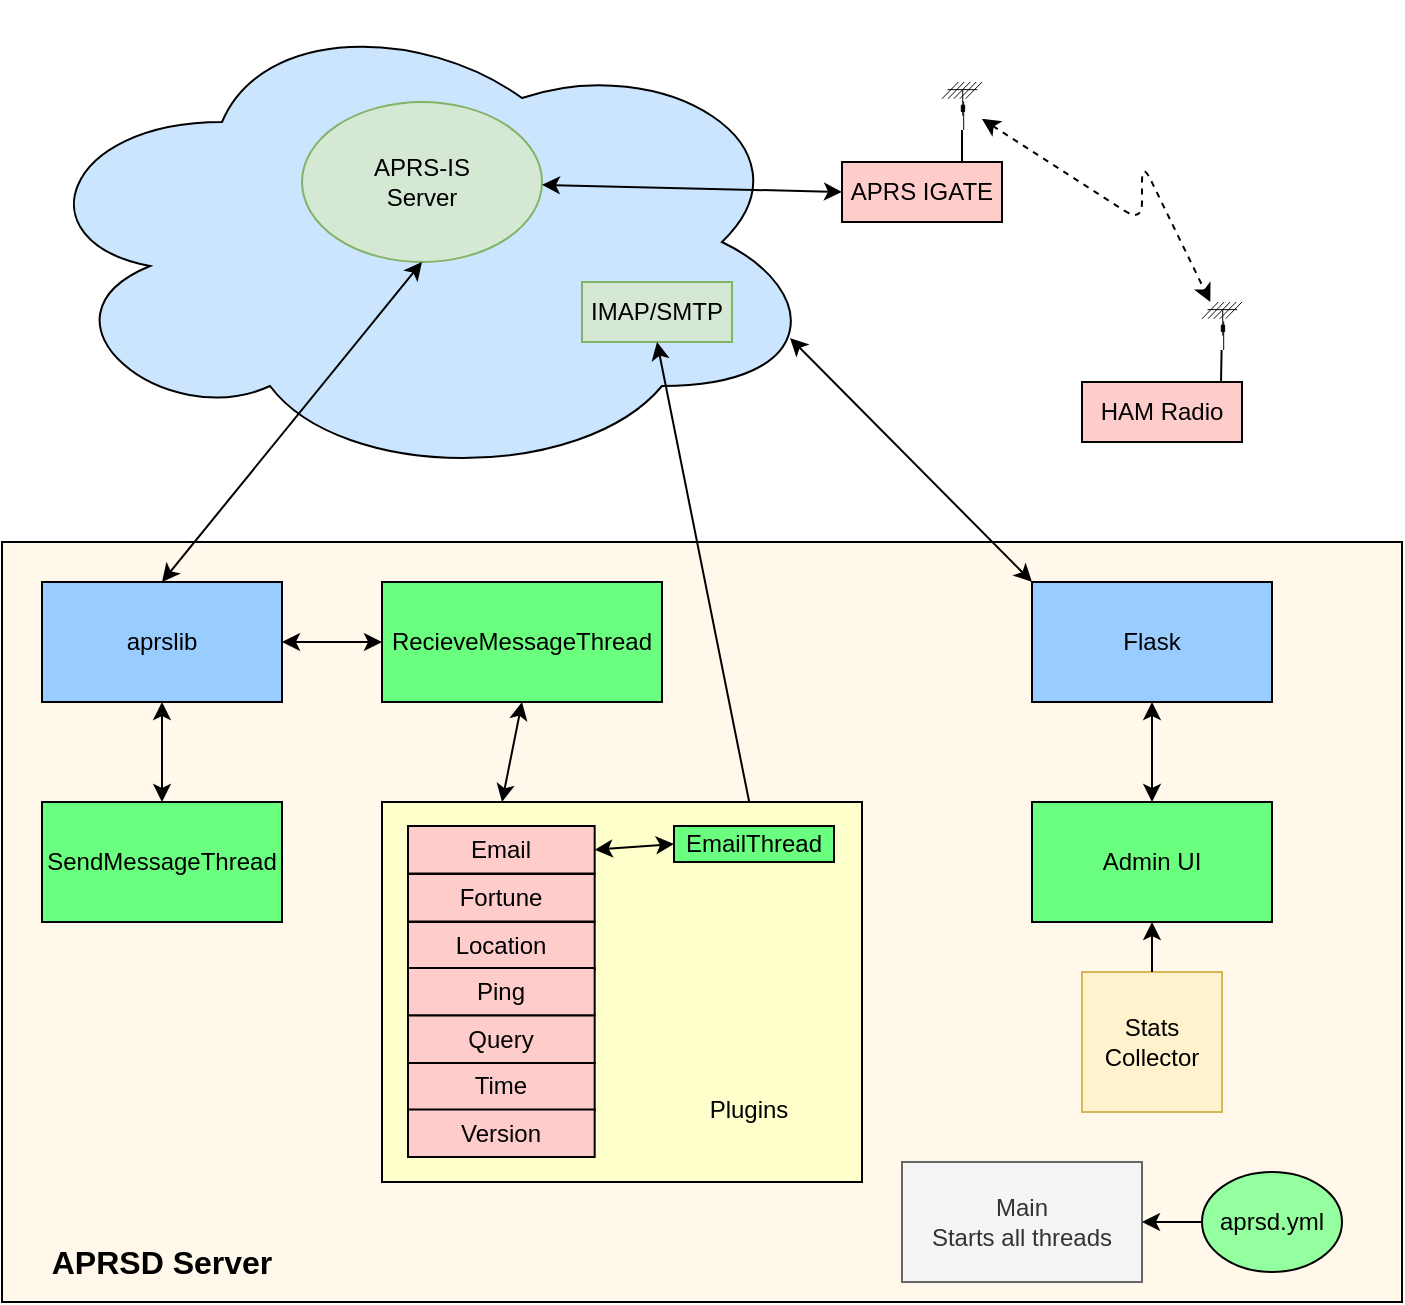 <mxfile version="14.9.6" type="device"><diagram id="WCGkvdbYsMb_VYvvfK7z" name="Page-1"><mxGraphModel dx="983" dy="670" grid="1" gridSize="10" guides="1" tooltips="1" connect="1" arrows="1" fold="1" page="1" pageScale="1" pageWidth="850" pageHeight="1100" math="0" shadow="0"><root><mxCell id="0"/><mxCell id="1" parent="0"/><mxCell id="qKN2ch58R04r-zwja9j0-16" value="" style="ellipse;shape=cloud;whiteSpace=wrap;html=1;fillColor=#CCE5FF;" parent="1" vertex="1"><mxGeometry x="50" y="30" width="400" height="240" as="geometry"/></mxCell><mxCell id="qKN2ch58R04r-zwja9j0-12" value="" style="rounded=0;whiteSpace=wrap;html=1;fillColor=#FFF8EB;" parent="1" vertex="1"><mxGeometry x="40" y="300" width="700" height="380" as="geometry"/></mxCell><mxCell id="qKN2ch58R04r-zwja9j0-1" value="&lt;font style=&quot;font-size: 12px&quot;&gt;Main&lt;br&gt;Starts all threads&lt;br&gt;&lt;/font&gt;" style="rounded=0;whiteSpace=wrap;html=1;fillColor=#f5f5f5;strokeColor=#666666;fontColor=#333333;" parent="1" vertex="1"><mxGeometry x="490" y="610" width="120" height="60" as="geometry"/></mxCell><mxCell id="qKN2ch58R04r-zwja9j0-2" value="SendMessageThread" style="rounded=0;whiteSpace=wrap;html=1;fillColor=#6BFF7F;" parent="1" vertex="1"><mxGeometry x="60" y="430" width="120" height="60" as="geometry"/></mxCell><mxCell id="qKN2ch58R04r-zwja9j0-6" value="RecieveMessageThread" style="rounded=0;whiteSpace=wrap;html=1;fillColor=#6BFF7F;" parent="1" vertex="1"><mxGeometry x="230" y="320" width="140" height="60" as="geometry"/></mxCell><mxCell id="qKN2ch58R04r-zwja9j0-7" value="aprsd.yml" style="ellipse;whiteSpace=wrap;html=1;fillColor=#94FF9F;" parent="1" vertex="1"><mxGeometry x="640" y="615" width="70" height="50" as="geometry"/></mxCell><mxCell id="qKN2ch58R04r-zwja9j0-8" value="" style="endArrow=classic;html=1;entryX=1;entryY=0.5;entryDx=0;entryDy=0;exitX=0;exitY=0.5;exitDx=0;exitDy=0;" parent="1" source="qKN2ch58R04r-zwja9j0-7" target="qKN2ch58R04r-zwja9j0-1" edge="1"><mxGeometry width="50" height="50" relative="1" as="geometry"><mxPoint x="540" y="520" as="sourcePoint"/><mxPoint x="590" y="470" as="targetPoint"/></mxGeometry></mxCell><mxCell id="qKN2ch58R04r-zwja9j0-13" value="&lt;font style=&quot;font-size: 16px&quot;&gt;&lt;b&gt;APRSD Server&lt;/b&gt;&lt;/font&gt;" style="text;html=1;strokeColor=none;fillColor=none;align=center;verticalAlign=middle;whiteSpace=wrap;rounded=0;" parent="1" vertex="1"><mxGeometry x="40" y="640" width="160" height="40" as="geometry"/></mxCell><mxCell id="qKN2ch58R04r-zwja9j0-14" value="IMAP/SMTP" style="rounded=0;whiteSpace=wrap;html=1;fillColor=#d5e8d4;strokeColor=#82b366;" parent="1" vertex="1"><mxGeometry x="330" y="170" width="75" height="30" as="geometry"/></mxCell><mxCell id="qKN2ch58R04r-zwja9j0-17" value="APRS-IS&lt;br&gt;Server" style="ellipse;whiteSpace=wrap;html=1;fillColor=#d5e8d4;strokeColor=#82b366;" parent="1" vertex="1"><mxGeometry x="190" y="80" width="120" height="80" as="geometry"/></mxCell><mxCell id="qKN2ch58R04r-zwja9j0-18" value="" style="endArrow=classic;startArrow=classic;html=1;entryX=1;entryY=0.5;entryDx=0;entryDy=0;exitX=0;exitY=0.5;exitDx=0;exitDy=0;" parent="1" source="qKN2ch58R04r-zwja9j0-6" target="qKN2ch58R04r-zwja9j0-20" edge="1"><mxGeometry width="50" height="50" relative="1" as="geometry"><mxPoint x="400" y="340" as="sourcePoint"/><mxPoint x="450" y="290" as="targetPoint"/></mxGeometry></mxCell><mxCell id="qKN2ch58R04r-zwja9j0-19" value="" style="endArrow=classic;startArrow=classic;html=1;" parent="1" source="qKN2ch58R04r-zwja9j0-2" target="qKN2ch58R04r-zwja9j0-20" edge="1"><mxGeometry width="50" height="50" relative="1" as="geometry"><mxPoint x="400" y="340" as="sourcePoint"/><mxPoint x="450" y="290" as="targetPoint"/></mxGeometry></mxCell><mxCell id="qKN2ch58R04r-zwja9j0-20" value="aprslib" style="rounded=0;whiteSpace=wrap;html=1;fillColor=#99CCFF;" parent="1" vertex="1"><mxGeometry x="60" y="320" width="120" height="60" as="geometry"/></mxCell><mxCell id="qKN2ch58R04r-zwja9j0-21" value="" style="endArrow=classic;startArrow=classic;html=1;entryX=0.5;entryY=1;entryDx=0;entryDy=0;exitX=0.5;exitY=0;exitDx=0;exitDy=0;" parent="1" source="qKN2ch58R04r-zwja9j0-20" target="qKN2ch58R04r-zwja9j0-17" edge="1"><mxGeometry width="50" height="50" relative="1" as="geometry"><mxPoint x="400" y="340" as="sourcePoint"/><mxPoint x="450" y="290" as="targetPoint"/></mxGeometry></mxCell><mxCell id="qKN2ch58R04r-zwja9j0-23" value="" style="endArrow=classic;startArrow=classic;html=1;entryX=0.5;entryY=1;entryDx=0;entryDy=0;exitX=0.5;exitY=0;exitDx=0;exitDy=0;" parent="1" source="qKN2ch58R04r-zwja9j0-5" target="qKN2ch58R04r-zwja9j0-14" edge="1"><mxGeometry width="50" height="50" relative="1" as="geometry"><mxPoint x="400" y="340" as="sourcePoint"/><mxPoint x="450" y="290" as="targetPoint"/></mxGeometry></mxCell><mxCell id="qKN2ch58R04r-zwja9j0-35" value="" style="endArrow=classic;startArrow=classic;html=1;exitX=0.5;exitY=1;exitDx=0;exitDy=0;entryX=0.25;entryY=0;entryDx=0;entryDy=0;" parent="1" source="qKN2ch58R04r-zwja9j0-6" target="qKN2ch58R04r-zwja9j0-26" edge="1"><mxGeometry width="50" height="50" relative="1" as="geometry"><mxPoint x="400" y="460" as="sourcePoint"/><mxPoint x="450" y="410" as="targetPoint"/></mxGeometry></mxCell><mxCell id="qKN2ch58R04r-zwja9j0-44" value="" style="endArrow=classic;startArrow=classic;html=1;entryX=0;entryY=0.5;entryDx=0;entryDy=0;" parent="1" source="qKN2ch58R04r-zwja9j0-17" target="qKN2ch58R04r-zwja9j0-41" edge="1"><mxGeometry width="50" height="50" relative="1" as="geometry"><mxPoint x="400" y="350" as="sourcePoint"/><mxPoint x="450" y="300" as="targetPoint"/></mxGeometry></mxCell><mxCell id="qKN2ch58R04r-zwja9j0-48" value="" style="group" parent="1" vertex="1" connectable="0"><mxGeometry x="460" y="70" width="80" height="70" as="geometry"/></mxCell><mxCell id="qKN2ch58R04r-zwja9j0-40" value="" style="shape=mxgraph.cisco.wireless.antenna;html=1;pointerEvents=1;dashed=0;fillColor=#036897;strokeColor=#ffffff;strokeWidth=2;verticalLabelPosition=bottom;verticalAlign=top;align=center;outlineConnect=0;" parent="qKN2ch58R04r-zwja9j0-48" vertex="1"><mxGeometry x="50" width="20" height="24" as="geometry"/></mxCell><mxCell id="qKN2ch58R04r-zwja9j0-41" value="APRS IGATE" style="rounded=0;whiteSpace=wrap;html=1;fillColor=#FFCCCC;" parent="qKN2ch58R04r-zwja9j0-48" vertex="1"><mxGeometry y="40" width="80" height="30" as="geometry"/></mxCell><mxCell id="qKN2ch58R04r-zwja9j0-45" value="" style="endArrow=none;html=1;exitX=0.75;exitY=0;exitDx=0;exitDy=0;" parent="qKN2ch58R04r-zwja9j0-48" source="qKN2ch58R04r-zwja9j0-41" target="qKN2ch58R04r-zwja9j0-40" edge="1"><mxGeometry width="50" height="50" relative="1" as="geometry"><mxPoint x="70" y="60" as="sourcePoint"/><mxPoint x="120" y="10" as="targetPoint"/></mxGeometry></mxCell><mxCell id="qKN2ch58R04r-zwja9j0-50" value="" style="group" parent="1" vertex="1" connectable="0"><mxGeometry x="580" y="180" width="80" height="70" as="geometry"/></mxCell><mxCell id="qKN2ch58R04r-zwja9j0-46" value="" style="shape=mxgraph.cisco.wireless.antenna;html=1;pointerEvents=1;dashed=0;fillColor=#036897;strokeColor=#ffffff;strokeWidth=2;verticalLabelPosition=bottom;verticalAlign=top;align=center;outlineConnect=0;" parent="qKN2ch58R04r-zwja9j0-50" vertex="1"><mxGeometry x="60" width="20" height="24" as="geometry"/></mxCell><mxCell id="qKN2ch58R04r-zwja9j0-47" value="HAM Radio" style="rounded=0;whiteSpace=wrap;html=1;fillColor=#FFCCCC;" parent="qKN2ch58R04r-zwja9j0-50" vertex="1"><mxGeometry y="40" width="80" height="30" as="geometry"/></mxCell><mxCell id="qKN2ch58R04r-zwja9j0-49" value="" style="endArrow=none;html=1;entryX=0.869;entryY=-0.005;entryDx=0;entryDy=0;entryPerimeter=0;" parent="qKN2ch58R04r-zwja9j0-50" source="qKN2ch58R04r-zwja9j0-46" target="qKN2ch58R04r-zwja9j0-47" edge="1"><mxGeometry width="50" height="50" relative="1" as="geometry"><mxPoint x="10" y="90" as="sourcePoint"/><mxPoint x="60" y="40" as="targetPoint"/></mxGeometry></mxCell><mxCell id="qKN2ch58R04r-zwja9j0-55" value="" style="endArrow=classic;startArrow=classic;html=1;dashed=1;" parent="1" source="qKN2ch58R04r-zwja9j0-40" target="qKN2ch58R04r-zwja9j0-46" edge="1"><mxGeometry width="50" height="50" relative="1" as="geometry"><mxPoint x="550" y="120" as="sourcePoint"/><mxPoint x="680" y="120" as="targetPoint"/><Array as="points"><mxPoint x="610" y="140"/><mxPoint x="610" y="110"/></Array></mxGeometry></mxCell><mxCell id="fgI6tRvFoqjaOwLmVqQu-24" value="Admin UI" style="rounded=0;whiteSpace=wrap;html=1;fillColor=#6BFF7F;" parent="1" vertex="1"><mxGeometry x="555" y="430" width="120" height="60" as="geometry"/></mxCell><mxCell id="fgI6tRvFoqjaOwLmVqQu-25" value="" style="endArrow=classic;startArrow=classic;html=1;entryX=0.96;entryY=0.7;entryDx=0;entryDy=0;entryPerimeter=0;exitX=0;exitY=0;exitDx=0;exitDy=0;" parent="1" source="fgI6tRvFoqjaOwLmVqQu-27" target="qKN2ch58R04r-zwja9j0-16" edge="1"><mxGeometry width="50" height="50" relative="1" as="geometry"><mxPoint x="400" y="510" as="sourcePoint"/><mxPoint x="450" y="460" as="targetPoint"/></mxGeometry></mxCell><mxCell id="fgI6tRvFoqjaOwLmVqQu-26" value="Stats Collector" style="whiteSpace=wrap;html=1;aspect=fixed;fillColor=#fff2cc;strokeColor=#d6b656;" parent="1" vertex="1"><mxGeometry x="580" y="515" width="70" height="70" as="geometry"/></mxCell><mxCell id="fgI6tRvFoqjaOwLmVqQu-27" value="Flask" style="rounded=0;whiteSpace=wrap;html=1;fillColor=#99CCFF;" parent="1" vertex="1"><mxGeometry x="555" y="320" width="120" height="60" as="geometry"/></mxCell><mxCell id="fgI6tRvFoqjaOwLmVqQu-28" value="" style="endArrow=classic;startArrow=classic;html=1;exitX=0.5;exitY=0;exitDx=0;exitDy=0;entryX=0.5;entryY=1;entryDx=0;entryDy=0;" parent="1" source="fgI6tRvFoqjaOwLmVqQu-24" target="fgI6tRvFoqjaOwLmVqQu-27" edge="1"><mxGeometry width="50" height="50" relative="1" as="geometry"><mxPoint x="400" y="510" as="sourcePoint"/><mxPoint x="710" y="390" as="targetPoint"/></mxGeometry></mxCell><mxCell id="fgI6tRvFoqjaOwLmVqQu-30" value="" style="endArrow=classic;html=1;exitX=0.5;exitY=0;exitDx=0;exitDy=0;entryX=0.5;entryY=1;entryDx=0;entryDy=0;" parent="1" source="fgI6tRvFoqjaOwLmVqQu-26" target="fgI6tRvFoqjaOwLmVqQu-24" edge="1"><mxGeometry width="50" height="50" relative="1" as="geometry"><mxPoint x="400" y="510" as="sourcePoint"/><mxPoint x="450" y="460" as="targetPoint"/></mxGeometry></mxCell><mxCell id="aGvypVQeR_AA0BWWi8K8-2" value="" style="group;rotation=0;" vertex="1" connectable="0" parent="1"><mxGeometry x="230" y="430" width="240" height="190" as="geometry"/></mxCell><mxCell id="qKN2ch58R04r-zwja9j0-26" value="" style="rounded=0;whiteSpace=wrap;html=1;fillColor=#FFFFCC;rotation=0;" parent="aGvypVQeR_AA0BWWi8K8-2" vertex="1"><mxGeometry width="240" height="190" as="geometry"/></mxCell><mxCell id="qKN2ch58R04r-zwja9j0-27" value="Email" style="rounded=0;whiteSpace=wrap;html=1;fillColor=#FFCCCC;rotation=0;" parent="aGvypVQeR_AA0BWWi8K8-2" vertex="1"><mxGeometry x="13" y="12" width="93.333" height="23.75" as="geometry"/></mxCell><mxCell id="qKN2ch58R04r-zwja9j0-28" value="Fortune" style="rounded=0;whiteSpace=wrap;html=1;fillColor=#FFCCCC;rotation=0;" parent="aGvypVQeR_AA0BWWi8K8-2" vertex="1"><mxGeometry x="13" y="36" width="93.333" height="23.75" as="geometry"/></mxCell><mxCell id="qKN2ch58R04r-zwja9j0-29" value="Location" style="rounded=0;whiteSpace=wrap;html=1;fillColor=#FFCCCC;rotation=0;" parent="aGvypVQeR_AA0BWWi8K8-2" vertex="1"><mxGeometry x="13" y="60" width="93.333" height="23.75" as="geometry"/></mxCell><mxCell id="qKN2ch58R04r-zwja9j0-30" value="Ping" style="rounded=0;whiteSpace=wrap;html=1;fillColor=#FFCCCC;rotation=0;" parent="aGvypVQeR_AA0BWWi8K8-2" vertex="1"><mxGeometry x="13" y="83" width="93.333" height="23.75" as="geometry"/></mxCell><mxCell id="qKN2ch58R04r-zwja9j0-31" value="Query" style="rounded=0;whiteSpace=wrap;html=1;fillColor=#FFCCCC;rotation=0;" parent="aGvypVQeR_AA0BWWi8K8-2" vertex="1"><mxGeometry x="13" y="106.75" width="93.333" height="23.75" as="geometry"/></mxCell><mxCell id="qKN2ch58R04r-zwja9j0-32" value="Time" style="rounded=0;whiteSpace=wrap;html=1;fillColor=#FFCCCC;rotation=0;" parent="aGvypVQeR_AA0BWWi8K8-2" vertex="1"><mxGeometry x="13" y="130.5" width="93.333" height="23.75" as="geometry"/></mxCell><mxCell id="qKN2ch58R04r-zwja9j0-33" value="Version" style="rounded=0;whiteSpace=wrap;html=1;fillColor=#FFCCCC;rotation=0;" parent="aGvypVQeR_AA0BWWi8K8-2" vertex="1"><mxGeometry x="13" y="153.75" width="93.333" height="23.75" as="geometry"/></mxCell><mxCell id="qKN2ch58R04r-zwja9j0-34" value="Plugins" style="text;html=1;strokeColor=none;fillColor=none;align=center;verticalAlign=middle;whiteSpace=wrap;rounded=0;rotation=0;" parent="aGvypVQeR_AA0BWWi8K8-2" vertex="1"><mxGeometry x="147" y="130" width="73.333" height="47.5" as="geometry"/></mxCell><mxCell id="qKN2ch58R04r-zwja9j0-5" value="EmailThread" style="rounded=0;whiteSpace=wrap;html=1;fillColor=#6BFF7F;rotation=0;" parent="aGvypVQeR_AA0BWWi8K8-2" vertex="1"><mxGeometry x="146" y="12" width="80" height="18" as="geometry"/></mxCell><mxCell id="qKN2ch58R04r-zwja9j0-24" value="" style="endArrow=classic;startArrow=classic;html=1;entryX=0;entryY=0.5;entryDx=0;entryDy=0;exitX=1;exitY=0.5;exitDx=0;exitDy=0;" parent="aGvypVQeR_AA0BWWi8K8-2" source="qKN2ch58R04r-zwja9j0-27" target="qKN2ch58R04r-zwja9j0-5" edge="1"><mxGeometry width="50" height="50" relative="1" as="geometry"><mxPoint x="100" y="-80" as="sourcePoint"/><mxPoint x="150" y="-130" as="targetPoint"/></mxGeometry></mxCell></root></mxGraphModel></diagram></mxfile>
